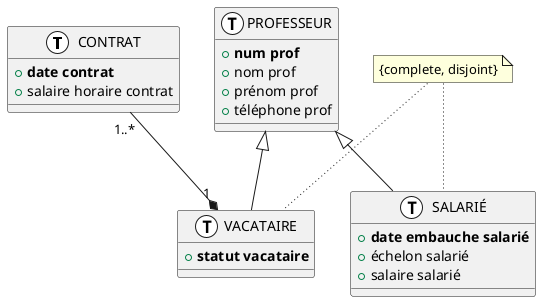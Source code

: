 @startuml "inheritance_weak"

!define Table(x) class "x" << (T,#FFFFFF) >>
!define pk(x) <b>x</b>

"CONTRAT" "1..*" --* "1" "VACATAIRE"

Table("VACATAIRE") {
    {field} + pk(statut vacataire)
}

Table("CONTRAT") {
    {field} + pk(date contrat)
    {field} + salaire horaire contrat
}

note "{complete, disjoint}" as GENERALIZATION_0
GENERALIZATION_0 -[dotted]- SALARIÉ
GENERALIZATION_0 -[dotted]- VACATAIRE
PROFESSEUR <|-- SALARIÉ
PROFESSEUR <|-- VACATAIRE

Table("SALARIÉ") {
    {field} + pk(date embauche salarié)
    {field} + échelon salarié
    {field} + salaire salarié
}

Table("PROFESSEUR") {
    {field} + pk(num prof)
    {field} + nom prof
    {field} + prénom prof
    {field} + téléphone prof
}

@enduml
